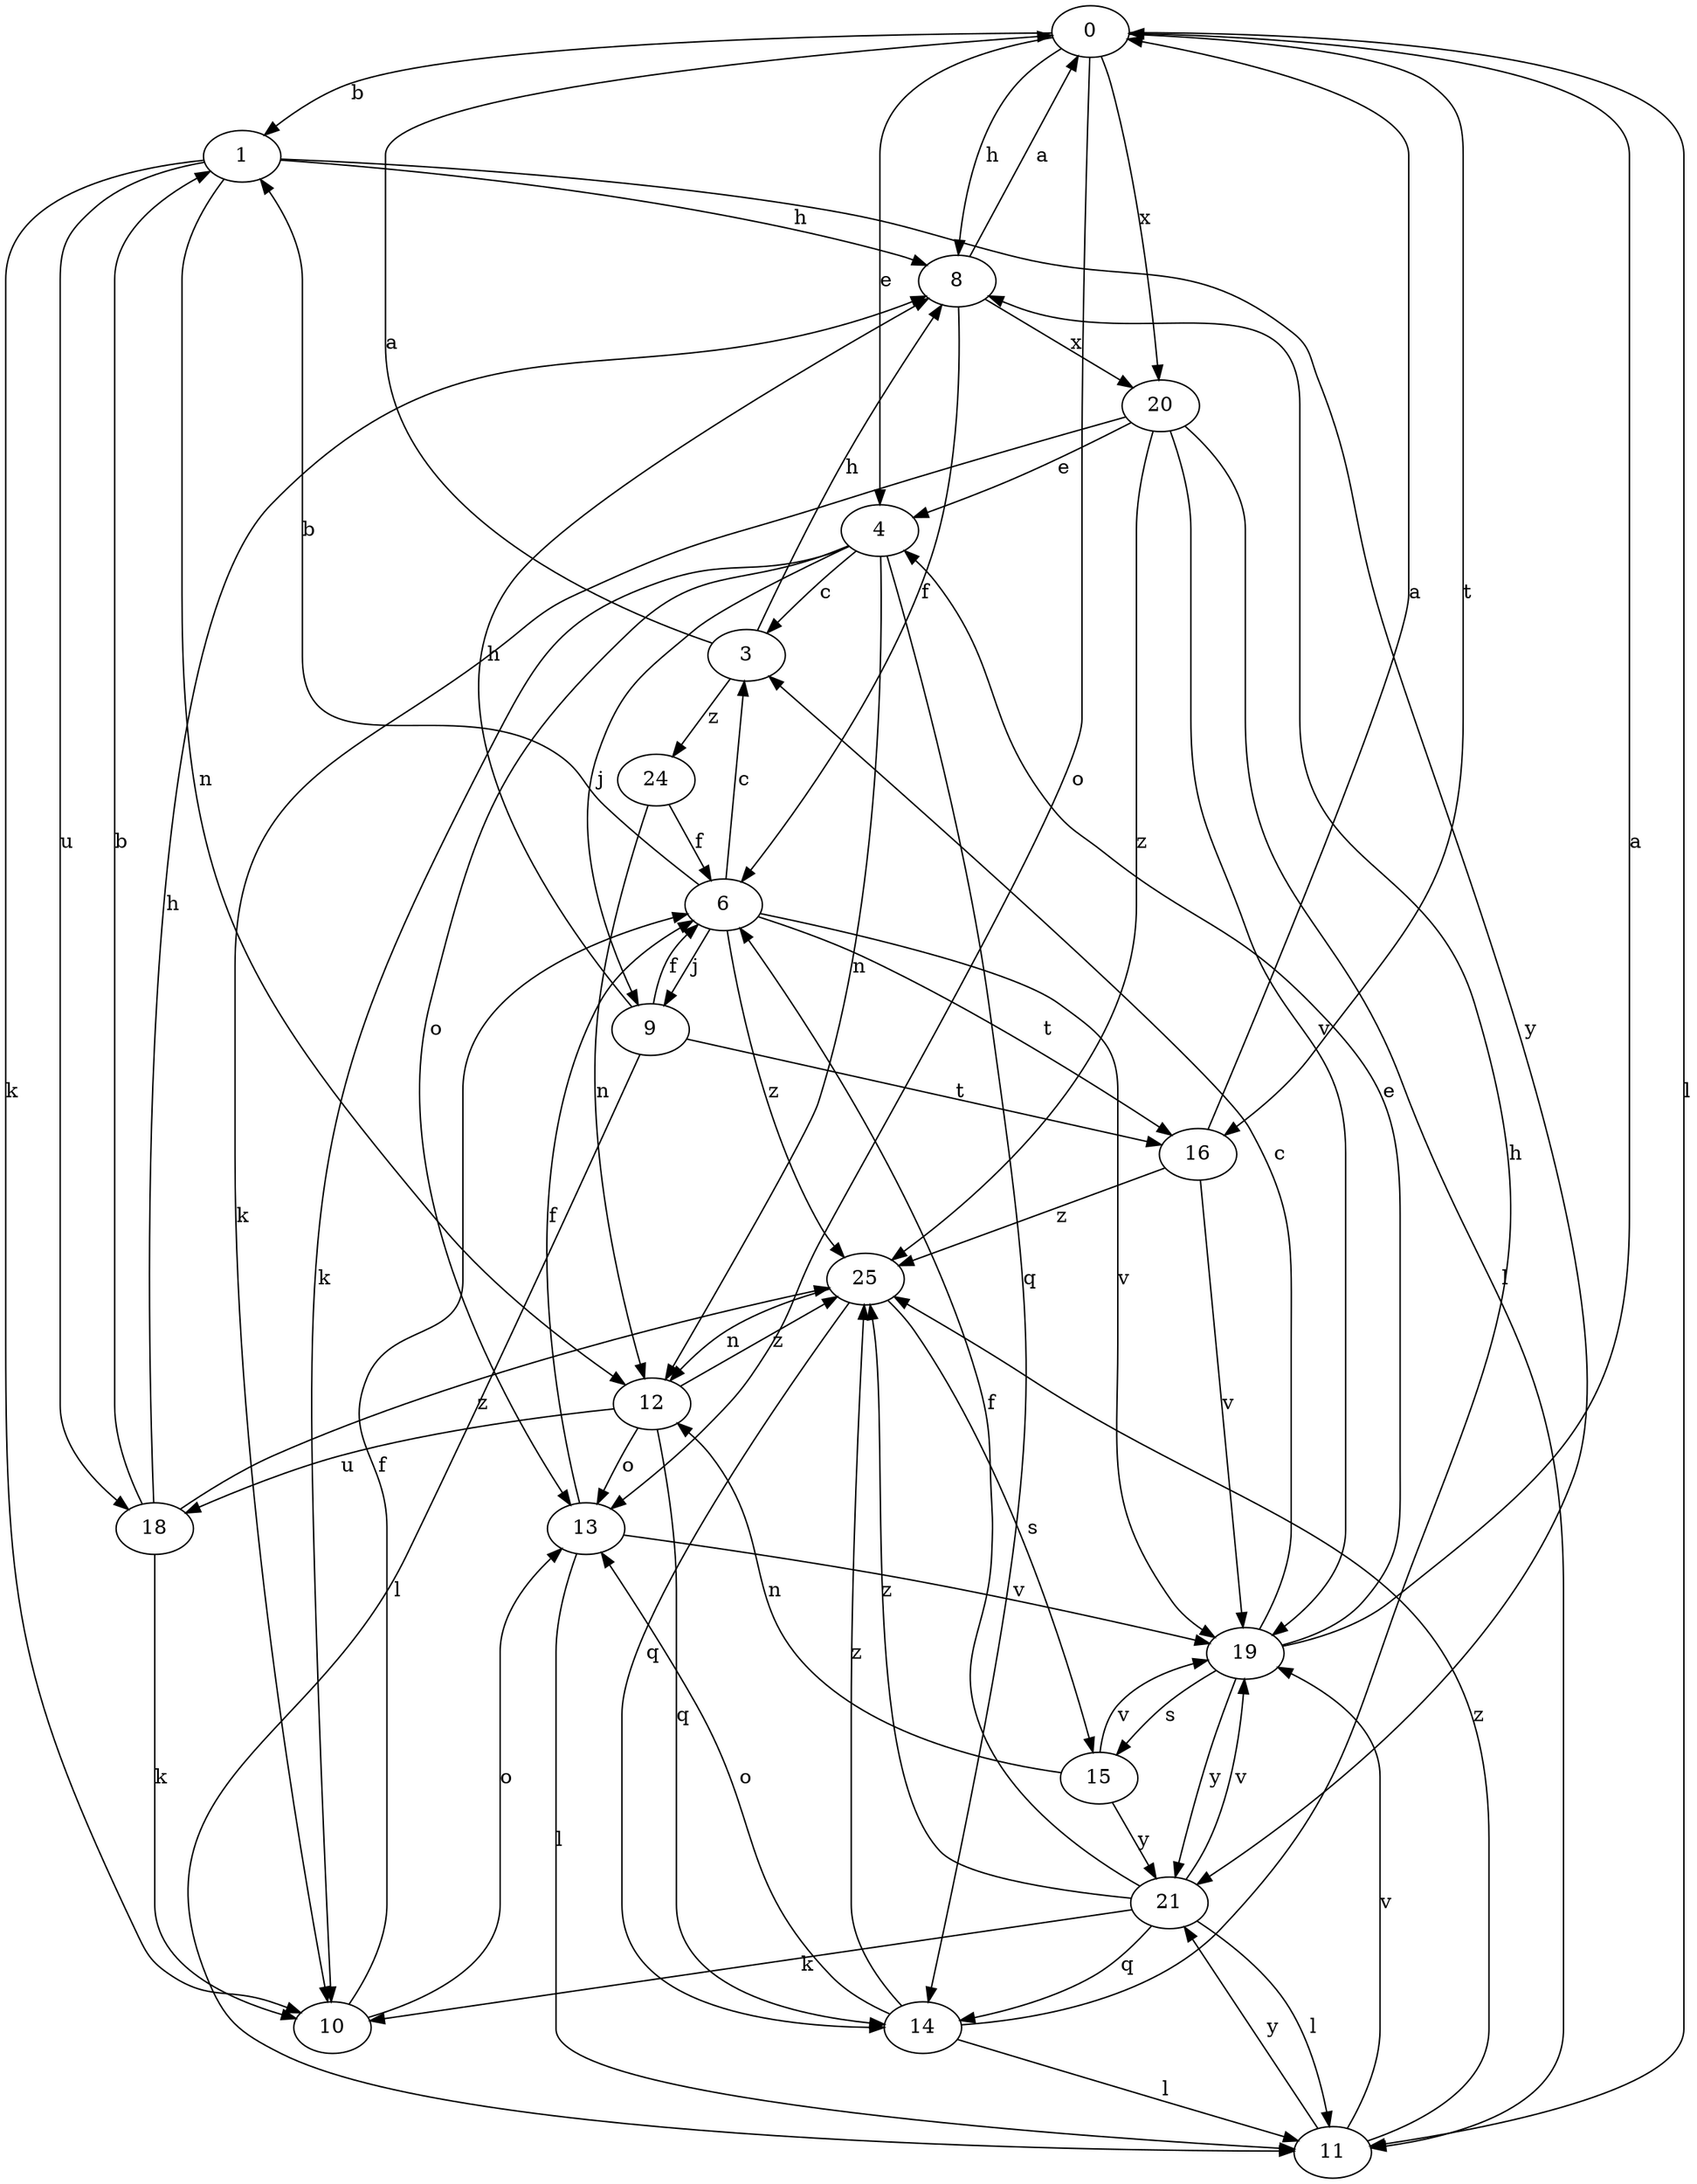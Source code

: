 strict digraph  {
0;
1;
3;
4;
6;
8;
9;
10;
11;
12;
13;
14;
15;
16;
18;
19;
20;
21;
24;
25;
0 -> 1  [label=b];
0 -> 4  [label=e];
0 -> 8  [label=h];
0 -> 11  [label=l];
0 -> 13  [label=o];
0 -> 16  [label=t];
0 -> 20  [label=x];
1 -> 8  [label=h];
1 -> 10  [label=k];
1 -> 12  [label=n];
1 -> 18  [label=u];
1 -> 21  [label=y];
3 -> 0  [label=a];
3 -> 8  [label=h];
3 -> 24  [label=z];
4 -> 3  [label=c];
4 -> 9  [label=j];
4 -> 10  [label=k];
4 -> 12  [label=n];
4 -> 13  [label=o];
4 -> 14  [label=q];
6 -> 1  [label=b];
6 -> 3  [label=c];
6 -> 9  [label=j];
6 -> 16  [label=t];
6 -> 19  [label=v];
6 -> 25  [label=z];
8 -> 0  [label=a];
8 -> 6  [label=f];
8 -> 20  [label=x];
9 -> 6  [label=f];
9 -> 8  [label=h];
9 -> 11  [label=l];
9 -> 16  [label=t];
10 -> 6  [label=f];
10 -> 13  [label=o];
11 -> 19  [label=v];
11 -> 21  [label=y];
11 -> 25  [label=z];
12 -> 13  [label=o];
12 -> 14  [label=q];
12 -> 18  [label=u];
12 -> 25  [label=z];
13 -> 6  [label=f];
13 -> 11  [label=l];
13 -> 19  [label=v];
14 -> 8  [label=h];
14 -> 11  [label=l];
14 -> 13  [label=o];
14 -> 25  [label=z];
15 -> 12  [label=n];
15 -> 19  [label=v];
15 -> 21  [label=y];
16 -> 0  [label=a];
16 -> 19  [label=v];
16 -> 25  [label=z];
18 -> 1  [label=b];
18 -> 8  [label=h];
18 -> 10  [label=k];
18 -> 25  [label=z];
19 -> 0  [label=a];
19 -> 3  [label=c];
19 -> 4  [label=e];
19 -> 15  [label=s];
19 -> 21  [label=y];
20 -> 4  [label=e];
20 -> 10  [label=k];
20 -> 11  [label=l];
20 -> 19  [label=v];
20 -> 25  [label=z];
21 -> 6  [label=f];
21 -> 10  [label=k];
21 -> 11  [label=l];
21 -> 14  [label=q];
21 -> 19  [label=v];
21 -> 25  [label=z];
24 -> 6  [label=f];
24 -> 12  [label=n];
25 -> 12  [label=n];
25 -> 14  [label=q];
25 -> 15  [label=s];
}
